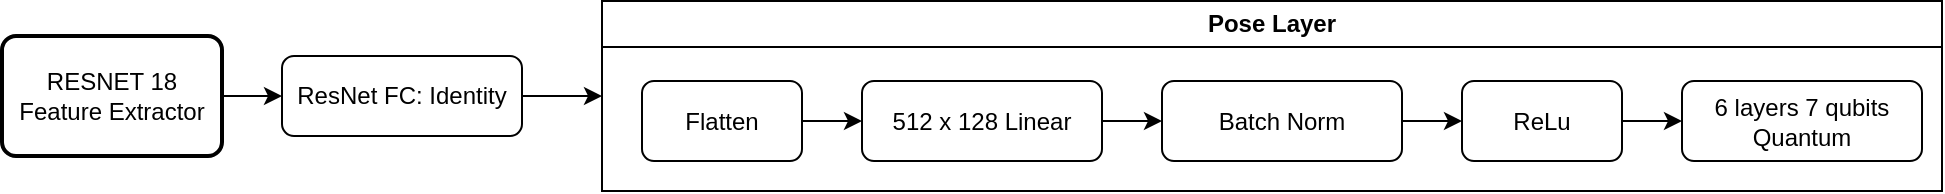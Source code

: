 <mxfile version="27.0.5" pages="3">
  <diagram name="QuantumResNet18Sequantial" id="mXmuLKYr_BzxyVIRp4nv">
    <mxGraphModel dx="1025" dy="516" grid="1" gridSize="10" guides="1" tooltips="1" connect="1" arrows="1" fold="1" page="1" pageScale="1" pageWidth="1169" pageHeight="827" math="0" shadow="0">
      <root>
        <mxCell id="0" />
        <mxCell id="1" parent="0" />
        <mxCell id="P-q1nr4xs-UWkop5RPFw-22" value="" style="edgeStyle=orthogonalEdgeStyle;rounded=0;orthogonalLoop=1;jettySize=auto;html=1;" edge="1" parent="1" source="P-q1nr4xs-UWkop5RPFw-2" target="P-q1nr4xs-UWkop5RPFw-3">
          <mxGeometry relative="1" as="geometry" />
        </mxCell>
        <mxCell id="P-q1nr4xs-UWkop5RPFw-2" value="RESNET 18 Feature Extractor" style="rounded=1;whiteSpace=wrap;html=1;absoluteArcSize=1;arcSize=14;strokeWidth=2;" vertex="1" parent="1">
          <mxGeometry x="40" y="260" width="110" height="60" as="geometry" />
        </mxCell>
        <mxCell id="P-q1nr4xs-UWkop5RPFw-24" style="edgeStyle=orthogonalEdgeStyle;rounded=0;orthogonalLoop=1;jettySize=auto;html=1;exitX=1;exitY=0.5;exitDx=0;exitDy=0;entryX=0;entryY=0.5;entryDx=0;entryDy=0;" edge="1" parent="1" source="P-q1nr4xs-UWkop5RPFw-3" target="P-q1nr4xs-UWkop5RPFw-5">
          <mxGeometry relative="1" as="geometry" />
        </mxCell>
        <mxCell id="P-q1nr4xs-UWkop5RPFw-3" value="ResNet FC: Identity" style="rounded=1;whiteSpace=wrap;html=1;" vertex="1" parent="1">
          <mxGeometry x="180" y="270" width="120" height="40" as="geometry" />
        </mxCell>
        <mxCell id="P-q1nr4xs-UWkop5RPFw-5" value="Pose Layer" style="swimlane;whiteSpace=wrap;html=1;" vertex="1" parent="1">
          <mxGeometry x="340" y="242.5" width="670" height="95" as="geometry" />
        </mxCell>
        <mxCell id="P-q1nr4xs-UWkop5RPFw-20" value="" style="edgeStyle=orthogonalEdgeStyle;rounded=0;orthogonalLoop=1;jettySize=auto;html=1;" edge="1" parent="P-q1nr4xs-UWkop5RPFw-5" source="P-q1nr4xs-UWkop5RPFw-6" target="P-q1nr4xs-UWkop5RPFw-7">
          <mxGeometry relative="1" as="geometry" />
        </mxCell>
        <mxCell id="P-q1nr4xs-UWkop5RPFw-6" value="Flatten" style="rounded=1;whiteSpace=wrap;html=1;" vertex="1" parent="P-q1nr4xs-UWkop5RPFw-5">
          <mxGeometry x="20" y="40" width="80" height="40" as="geometry" />
        </mxCell>
        <mxCell id="P-q1nr4xs-UWkop5RPFw-21" value="" style="edgeStyle=orthogonalEdgeStyle;rounded=0;orthogonalLoop=1;jettySize=auto;html=1;" edge="1" parent="P-q1nr4xs-UWkop5RPFw-5" source="P-q1nr4xs-UWkop5RPFw-7" target="P-q1nr4xs-UWkop5RPFw-8">
          <mxGeometry relative="1" as="geometry" />
        </mxCell>
        <mxCell id="P-q1nr4xs-UWkop5RPFw-7" value="512 x 128 Linear" style="rounded=1;whiteSpace=wrap;html=1;" vertex="1" parent="P-q1nr4xs-UWkop5RPFw-5">
          <mxGeometry x="130" y="40" width="120" height="40" as="geometry" />
        </mxCell>
        <mxCell id="P-q1nr4xs-UWkop5RPFw-19" value="" style="edgeStyle=orthogonalEdgeStyle;rounded=0;orthogonalLoop=1;jettySize=auto;html=1;" edge="1" parent="P-q1nr4xs-UWkop5RPFw-5" source="P-q1nr4xs-UWkop5RPFw-8" target="P-q1nr4xs-UWkop5RPFw-9">
          <mxGeometry relative="1" as="geometry" />
        </mxCell>
        <mxCell id="P-q1nr4xs-UWkop5RPFw-8" value="Batch Norm" style="rounded=1;whiteSpace=wrap;html=1;" vertex="1" parent="P-q1nr4xs-UWkop5RPFw-5">
          <mxGeometry x="280" y="40" width="120" height="40" as="geometry" />
        </mxCell>
        <mxCell id="P-q1nr4xs-UWkop5RPFw-18" value="" style="edgeStyle=orthogonalEdgeStyle;rounded=0;orthogonalLoop=1;jettySize=auto;html=1;" edge="1" parent="P-q1nr4xs-UWkop5RPFw-5" source="P-q1nr4xs-UWkop5RPFw-9" target="P-q1nr4xs-UWkop5RPFw-10">
          <mxGeometry relative="1" as="geometry" />
        </mxCell>
        <mxCell id="P-q1nr4xs-UWkop5RPFw-9" value="ReLu" style="rounded=1;whiteSpace=wrap;html=1;" vertex="1" parent="P-q1nr4xs-UWkop5RPFw-5">
          <mxGeometry x="430" y="40" width="80" height="40" as="geometry" />
        </mxCell>
        <mxCell id="P-q1nr4xs-UWkop5RPFw-10" value="6 layers 7 qubits Quantum" style="rounded=1;whiteSpace=wrap;html=1;" vertex="1" parent="P-q1nr4xs-UWkop5RPFw-5">
          <mxGeometry x="540" y="40" width="120" height="40" as="geometry" />
        </mxCell>
      </root>
    </mxGraphModel>
  </diagram>
  <diagram name="QuantumResNet50Sequantial" id="4EL0QX7zQgN7PJT_sHf4">
    <mxGraphModel dx="1025" dy="516" grid="1" gridSize="10" guides="1" tooltips="1" connect="1" arrows="1" fold="1" page="1" pageScale="1" pageWidth="1169" pageHeight="827" math="0" shadow="0">
      <root>
        <mxCell id="F2x_22xw41sY4UGWcFG3-0" />
        <mxCell id="F2x_22xw41sY4UGWcFG3-1" parent="F2x_22xw41sY4UGWcFG3-0" />
        <mxCell id="F2x_22xw41sY4UGWcFG3-2" value="" style="edgeStyle=orthogonalEdgeStyle;rounded=0;orthogonalLoop=1;jettySize=auto;html=1;" edge="1" parent="F2x_22xw41sY4UGWcFG3-1" source="F2x_22xw41sY4UGWcFG3-3" target="F2x_22xw41sY4UGWcFG3-5">
          <mxGeometry relative="1" as="geometry" />
        </mxCell>
        <mxCell id="F2x_22xw41sY4UGWcFG3-3" value="RESNET 50 Feature Extractor" style="rounded=1;whiteSpace=wrap;html=1;absoluteArcSize=1;arcSize=14;strokeWidth=2;" vertex="1" parent="F2x_22xw41sY4UGWcFG3-1">
          <mxGeometry x="40" y="260" width="110" height="60" as="geometry" />
        </mxCell>
        <mxCell id="F2x_22xw41sY4UGWcFG3-4" style="edgeStyle=orthogonalEdgeStyle;rounded=0;orthogonalLoop=1;jettySize=auto;html=1;exitX=1;exitY=0.5;exitDx=0;exitDy=0;entryX=0;entryY=0.5;entryDx=0;entryDy=0;" edge="1" parent="F2x_22xw41sY4UGWcFG3-1" source="F2x_22xw41sY4UGWcFG3-5" target="F2x_22xw41sY4UGWcFG3-6">
          <mxGeometry relative="1" as="geometry" />
        </mxCell>
        <mxCell id="F2x_22xw41sY4UGWcFG3-5" value="ResNet FC: Identity" style="rounded=1;whiteSpace=wrap;html=1;" vertex="1" parent="F2x_22xw41sY4UGWcFG3-1">
          <mxGeometry x="180" y="270" width="120" height="40" as="geometry" />
        </mxCell>
        <mxCell id="F2x_22xw41sY4UGWcFG3-6" value="Pose Layer" style="swimlane;whiteSpace=wrap;html=1;" vertex="1" parent="F2x_22xw41sY4UGWcFG3-1">
          <mxGeometry x="340" y="242.5" width="670" height="95" as="geometry" />
        </mxCell>
        <mxCell id="F2x_22xw41sY4UGWcFG3-7" value="" style="edgeStyle=orthogonalEdgeStyle;rounded=0;orthogonalLoop=1;jettySize=auto;html=1;" edge="1" parent="F2x_22xw41sY4UGWcFG3-6" source="F2x_22xw41sY4UGWcFG3-8" target="F2x_22xw41sY4UGWcFG3-10">
          <mxGeometry relative="1" as="geometry" />
        </mxCell>
        <mxCell id="F2x_22xw41sY4UGWcFG3-8" value="Flatten" style="rounded=1;whiteSpace=wrap;html=1;" vertex="1" parent="F2x_22xw41sY4UGWcFG3-6">
          <mxGeometry x="20" y="40" width="80" height="40" as="geometry" />
        </mxCell>
        <mxCell id="F2x_22xw41sY4UGWcFG3-9" value="" style="edgeStyle=orthogonalEdgeStyle;rounded=0;orthogonalLoop=1;jettySize=auto;html=1;" edge="1" parent="F2x_22xw41sY4UGWcFG3-6" source="F2x_22xw41sY4UGWcFG3-10" target="F2x_22xw41sY4UGWcFG3-12">
          <mxGeometry relative="1" as="geometry" />
        </mxCell>
        <mxCell id="F2x_22xw41sY4UGWcFG3-10" value="512 x 128 Linear" style="rounded=1;whiteSpace=wrap;html=1;" vertex="1" parent="F2x_22xw41sY4UGWcFG3-6">
          <mxGeometry x="130" y="40" width="120" height="40" as="geometry" />
        </mxCell>
        <mxCell id="F2x_22xw41sY4UGWcFG3-11" value="" style="edgeStyle=orthogonalEdgeStyle;rounded=0;orthogonalLoop=1;jettySize=auto;html=1;" edge="1" parent="F2x_22xw41sY4UGWcFG3-6" source="F2x_22xw41sY4UGWcFG3-12" target="F2x_22xw41sY4UGWcFG3-14">
          <mxGeometry relative="1" as="geometry" />
        </mxCell>
        <mxCell id="F2x_22xw41sY4UGWcFG3-12" value="Batch Norm" style="rounded=1;whiteSpace=wrap;html=1;" vertex="1" parent="F2x_22xw41sY4UGWcFG3-6">
          <mxGeometry x="280" y="40" width="120" height="40" as="geometry" />
        </mxCell>
        <mxCell id="F2x_22xw41sY4UGWcFG3-13" value="" style="edgeStyle=orthogonalEdgeStyle;rounded=0;orthogonalLoop=1;jettySize=auto;html=1;" edge="1" parent="F2x_22xw41sY4UGWcFG3-6" source="F2x_22xw41sY4UGWcFG3-14" target="F2x_22xw41sY4UGWcFG3-15">
          <mxGeometry relative="1" as="geometry" />
        </mxCell>
        <mxCell id="F2x_22xw41sY4UGWcFG3-14" value="ReLu" style="rounded=1;whiteSpace=wrap;html=1;" vertex="1" parent="F2x_22xw41sY4UGWcFG3-6">
          <mxGeometry x="430" y="40" width="80" height="40" as="geometry" />
        </mxCell>
        <mxCell id="F2x_22xw41sY4UGWcFG3-15" value="6 layers 7 qubits Quantum" style="rounded=1;whiteSpace=wrap;html=1;" vertex="1" parent="F2x_22xw41sY4UGWcFG3-6">
          <mxGeometry x="540" y="40" width="120" height="40" as="geometry" />
        </mxCell>
      </root>
    </mxGraphModel>
  </diagram>
  <diagram name="QuantumResNet18RemoveBatcNorm" id="499enY-KR8BWJlPWuce3">
    <mxGraphModel dx="1025" dy="516" grid="1" gridSize="10" guides="1" tooltips="1" connect="1" arrows="1" fold="1" page="1" pageScale="1" pageWidth="1169" pageHeight="827" math="0" shadow="0">
      <root>
        <mxCell id="WL7_tb2R91J-xTHqtgTt-0" />
        <mxCell id="WL7_tb2R91J-xTHqtgTt-1" parent="WL7_tb2R91J-xTHqtgTt-0" />
        <mxCell id="WL7_tb2R91J-xTHqtgTt-2" value="" style="edgeStyle=orthogonalEdgeStyle;rounded=0;orthogonalLoop=1;jettySize=auto;html=1;" edge="1" parent="WL7_tb2R91J-xTHqtgTt-1" source="WL7_tb2R91J-xTHqtgTt-3">
          <mxGeometry relative="1" as="geometry">
            <mxPoint x="180" y="290" as="targetPoint" />
          </mxGeometry>
        </mxCell>
        <mxCell id="WL7_tb2R91J-xTHqtgTt-3" value="RESNET 18 Feature Extractor" style="rounded=1;whiteSpace=wrap;html=1;absoluteArcSize=1;arcSize=14;strokeWidth=2;" vertex="1" parent="WL7_tb2R91J-xTHqtgTt-1">
          <mxGeometry x="40" y="260" width="110" height="60" as="geometry" />
        </mxCell>
        <mxCell id="WL7_tb2R91J-xTHqtgTt-4" style="edgeStyle=orthogonalEdgeStyle;rounded=0;orthogonalLoop=1;jettySize=auto;html=1;exitX=1;exitY=0.5;exitDx=0;exitDy=0;entryX=0;entryY=0.5;entryDx=0;entryDy=0;" edge="1" parent="WL7_tb2R91J-xTHqtgTt-1" target="WL7_tb2R91J-xTHqtgTt-6">
          <mxGeometry relative="1" as="geometry">
            <mxPoint x="300" y="290" as="sourcePoint" />
          </mxGeometry>
        </mxCell>
        <mxCell id="WL7_tb2R91J-xTHqtgTt-6" value="Pose Layer" style="swimlane;whiteSpace=wrap;html=1;" vertex="1" parent="WL7_tb2R91J-xTHqtgTt-1">
          <mxGeometry x="340" y="242.5" width="380" height="95" as="geometry" />
        </mxCell>
        <mxCell id="97uCyqpoXFPDqR24c4qg-1" value="" style="edgeStyle=orthogonalEdgeStyle;rounded=0;orthogonalLoop=1;jettySize=auto;html=1;" edge="1" parent="WL7_tb2R91J-xTHqtgTt-6" source="WL7_tb2R91J-xTHqtgTt-8" target="WL7_tb2R91J-xTHqtgTt-14">
          <mxGeometry relative="1" as="geometry" />
        </mxCell>
        <mxCell id="WL7_tb2R91J-xTHqtgTt-8" value="Flatten" style="rounded=1;whiteSpace=wrap;html=1;" vertex="1" parent="WL7_tb2R91J-xTHqtgTt-6">
          <mxGeometry x="20" y="40" width="80" height="40" as="geometry" />
        </mxCell>
        <mxCell id="WL7_tb2R91J-xTHqtgTt-13" value="" style="edgeStyle=orthogonalEdgeStyle;rounded=0;orthogonalLoop=1;jettySize=auto;html=1;" edge="1" parent="WL7_tb2R91J-xTHqtgTt-6" source="WL7_tb2R91J-xTHqtgTt-14" target="WL7_tb2R91J-xTHqtgTt-15">
          <mxGeometry relative="1" as="geometry" />
        </mxCell>
        <mxCell id="WL7_tb2R91J-xTHqtgTt-14" value="ReLu" style="rounded=1;whiteSpace=wrap;html=1;" vertex="1" parent="WL7_tb2R91J-xTHqtgTt-6">
          <mxGeometry x="130" y="40" width="80" height="40" as="geometry" />
        </mxCell>
        <mxCell id="WL7_tb2R91J-xTHqtgTt-15" value="6 layers 7 qubits Quantum" style="rounded=1;whiteSpace=wrap;html=1;" vertex="1" parent="WL7_tb2R91J-xTHqtgTt-6">
          <mxGeometry x="240" y="40" width="120" height="40" as="geometry" />
        </mxCell>
        <mxCell id="WL7_tb2R91J-xTHqtgTt-10" value="512 x 128 Linear" style="rounded=1;whiteSpace=wrap;html=1;" vertex="1" parent="WL7_tb2R91J-xTHqtgTt-1">
          <mxGeometry x="180" y="270" width="120" height="40" as="geometry" />
        </mxCell>
      </root>
    </mxGraphModel>
  </diagram>
</mxfile>
